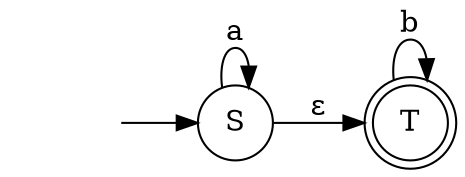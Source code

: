digraph "NFA Visualization" {
	graph [rankdir=LR]
	"" [label="" shape=plaintext]
	T [label=T shape=doublecircle]
	S [label=S shape=circle]
	"" -> S [label=""]
	S -> S [label=a]
	S -> T [label="ε"]
	T -> T [label=b]
}
